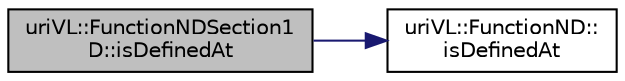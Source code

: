 digraph "uriVL::FunctionNDSection1D::isDefinedAt"
{
  edge [fontname="Helvetica",fontsize="10",labelfontname="Helvetica",labelfontsize="10"];
  node [fontname="Helvetica",fontsize="10",shape=record];
  rankdir="LR";
  Node1 [label="uriVL::FunctionNDSection1\lD::isDefinedAt",height=0.2,width=0.4,color="black", fillcolor="grey75", style="filled", fontcolor="black"];
  Node1 -> Node2 [color="midnightblue",fontsize="10",style="solid",fontname="Helvetica"];
  Node2 [label="uriVL::FunctionND::\lisDefinedAt",height=0.2,width=0.4,color="black", fillcolor="white", style="filled",URL="$classuriVL_1_1FunctionND.html#a21c18621419fcc5e1e094627798bcf15",tooltip="Indicates whther a point is within the domain of definition of this function. "];
}
